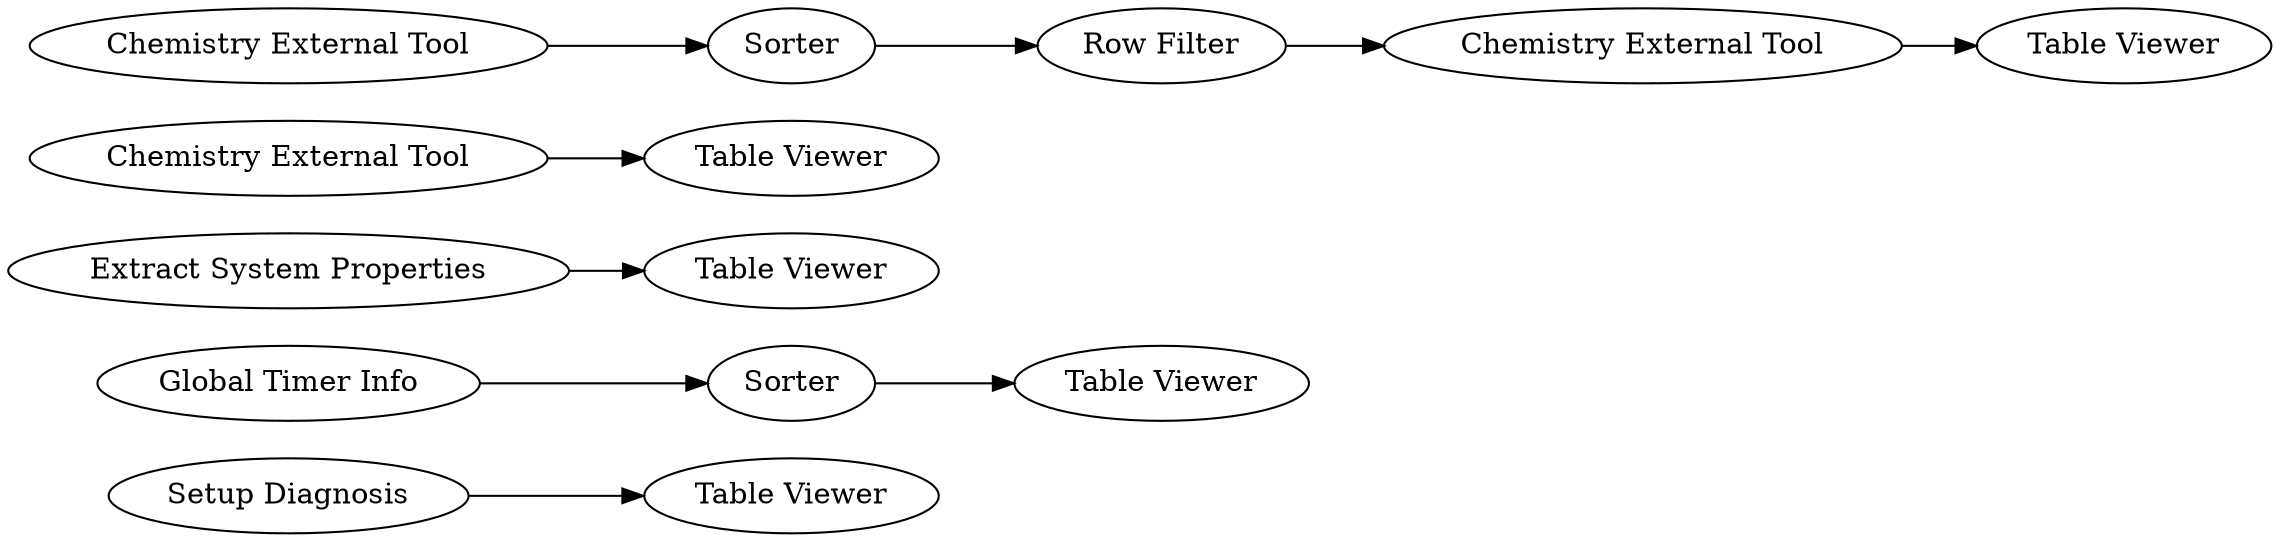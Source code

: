 digraph {
	1 [label="Setup Diagnosis"]
	2 [label="Global Timer Info"]
	3 [label="Extract System Properties"]
	5 [label="Chemistry External Tool"]
	9 [label="Table Viewer"]
	10 [label="Table Viewer"]
	11 [label="Table Viewer"]
	12 [label="Table Viewer"]
	14 [label=Sorter]
	15 [label="Table Viewer"]
	16361 [label=Sorter]
	16362 [label="Row Filter"]
	16363 [label="Chemistry External Tool"]
	16364 [label="Chemistry External Tool"]
	1 -> 10
	2 -> 14
	3 -> 11
	5 -> 12
	14 -> 9
	16361 -> 16362
	16362 -> 16363
	16363 -> 15
	16364 -> 16361
	rankdir=LR
}
